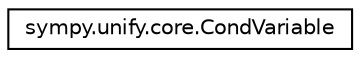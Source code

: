 digraph "Graphical Class Hierarchy"
{
 // LATEX_PDF_SIZE
  edge [fontname="Helvetica",fontsize="10",labelfontname="Helvetica",labelfontsize="10"];
  node [fontname="Helvetica",fontsize="10",shape=record];
  rankdir="LR";
  Node0 [label="sympy.unify.core.CondVariable",height=0.2,width=0.4,color="black", fillcolor="white", style="filled",URL="$classsympy_1_1unify_1_1core_1_1CondVariable.html",tooltip=" "];
}
